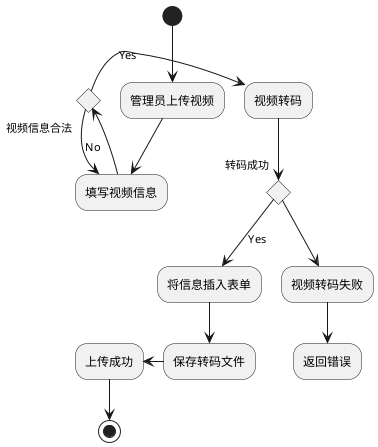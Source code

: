@startuml
(*)  --> "管理员上传视频"
--> "填写视频信息"
If "视频信息合法" then
    -right-> [Yes]"视频转码"
    If "转码成功" then
    --> [Yes] "将信息插入表单"
    --> "保存转码文件"
    -left-> "上传成功"
    -->(*)

    else
    --> "视频转码失败"
    --> "返回错误"
    Endif

Else
    --> [No]"填写视频信息"
Endif
@enduml